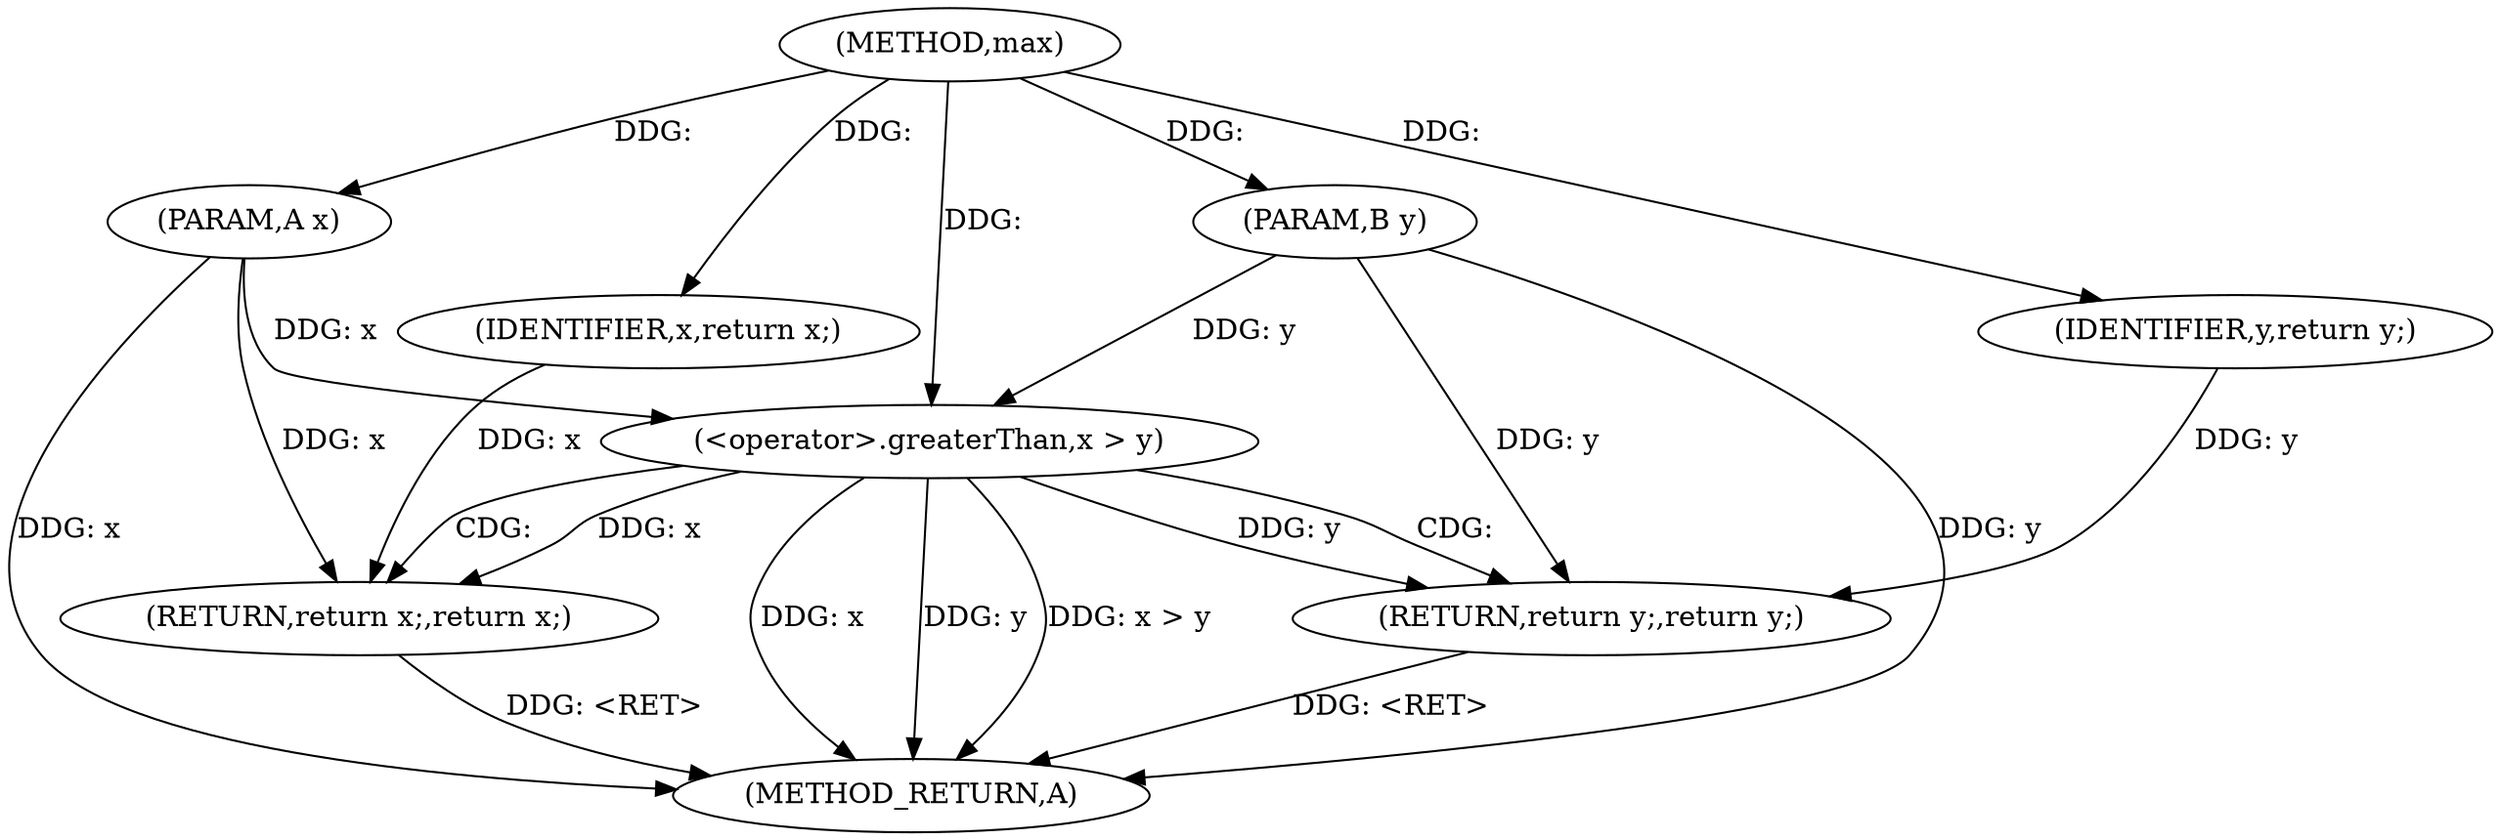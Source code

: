 digraph "max" {  
"1000120" [label = "(METHOD,max)" ]
"1000132" [label = "(METHOD_RETURN,A)" ]
"1000121" [label = "(PARAM,A x)" ]
"1000122" [label = "(PARAM,B y)" ]
"1000130" [label = "(RETURN,return y;,return y;)" ]
"1000125" [label = "(<operator>.greaterThan,x > y)" ]
"1000128" [label = "(RETURN,return x;,return x;)" ]
"1000131" [label = "(IDENTIFIER,y,return y;)" ]
"1000129" [label = "(IDENTIFIER,x,return x;)" ]
  "1000121" -> "1000132"  [ label = "DDG: x"] 
  "1000122" -> "1000132"  [ label = "DDG: y"] 
  "1000125" -> "1000132"  [ label = "DDG: x"] 
  "1000125" -> "1000132"  [ label = "DDG: y"] 
  "1000125" -> "1000132"  [ label = "DDG: x > y"] 
  "1000130" -> "1000132"  [ label = "DDG: <RET>"] 
  "1000128" -> "1000132"  [ label = "DDG: <RET>"] 
  "1000120" -> "1000121"  [ label = "DDG: "] 
  "1000120" -> "1000122"  [ label = "DDG: "] 
  "1000131" -> "1000130"  [ label = "DDG: y"] 
  "1000125" -> "1000130"  [ label = "DDG: y"] 
  "1000122" -> "1000130"  [ label = "DDG: y"] 
  "1000129" -> "1000128"  [ label = "DDG: x"] 
  "1000125" -> "1000128"  [ label = "DDG: x"] 
  "1000121" -> "1000128"  [ label = "DDG: x"] 
  "1000120" -> "1000131"  [ label = "DDG: "] 
  "1000121" -> "1000125"  [ label = "DDG: x"] 
  "1000120" -> "1000125"  [ label = "DDG: "] 
  "1000122" -> "1000125"  [ label = "DDG: y"] 
  "1000120" -> "1000129"  [ label = "DDG: "] 
  "1000125" -> "1000128"  [ label = "CDG: "] 
  "1000125" -> "1000130"  [ label = "CDG: "] 
}
